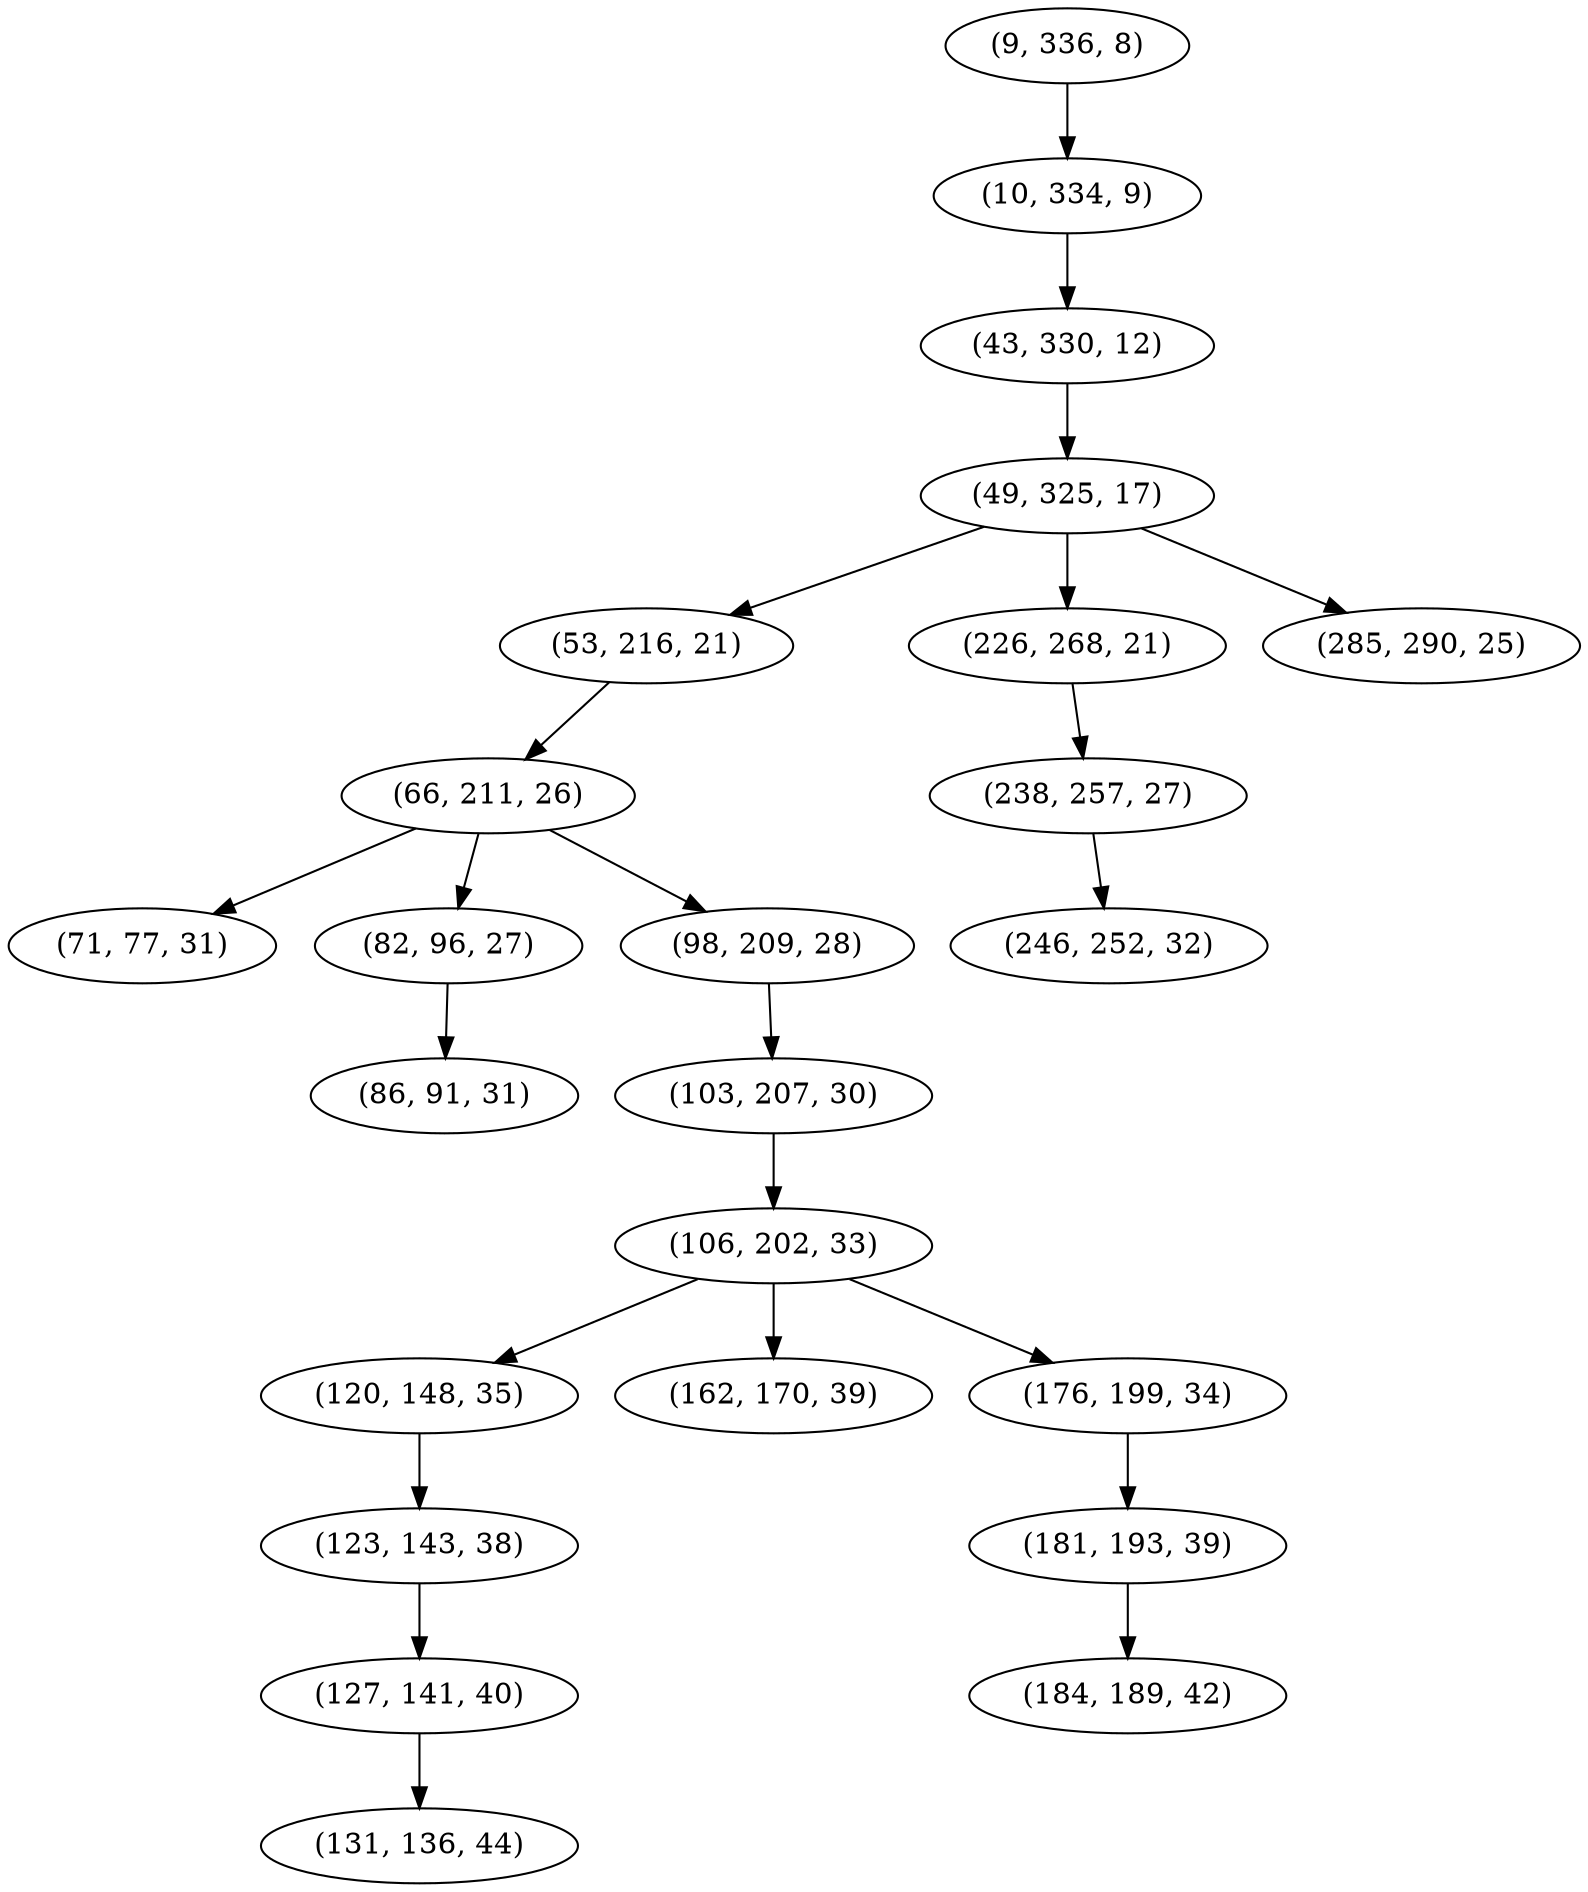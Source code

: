 digraph tree {
    "(9, 336, 8)";
    "(10, 334, 9)";
    "(43, 330, 12)";
    "(49, 325, 17)";
    "(53, 216, 21)";
    "(66, 211, 26)";
    "(71, 77, 31)";
    "(82, 96, 27)";
    "(86, 91, 31)";
    "(98, 209, 28)";
    "(103, 207, 30)";
    "(106, 202, 33)";
    "(120, 148, 35)";
    "(123, 143, 38)";
    "(127, 141, 40)";
    "(131, 136, 44)";
    "(162, 170, 39)";
    "(176, 199, 34)";
    "(181, 193, 39)";
    "(184, 189, 42)";
    "(226, 268, 21)";
    "(238, 257, 27)";
    "(246, 252, 32)";
    "(285, 290, 25)";
    "(9, 336, 8)" -> "(10, 334, 9)";
    "(10, 334, 9)" -> "(43, 330, 12)";
    "(43, 330, 12)" -> "(49, 325, 17)";
    "(49, 325, 17)" -> "(53, 216, 21)";
    "(49, 325, 17)" -> "(226, 268, 21)";
    "(49, 325, 17)" -> "(285, 290, 25)";
    "(53, 216, 21)" -> "(66, 211, 26)";
    "(66, 211, 26)" -> "(71, 77, 31)";
    "(66, 211, 26)" -> "(82, 96, 27)";
    "(66, 211, 26)" -> "(98, 209, 28)";
    "(82, 96, 27)" -> "(86, 91, 31)";
    "(98, 209, 28)" -> "(103, 207, 30)";
    "(103, 207, 30)" -> "(106, 202, 33)";
    "(106, 202, 33)" -> "(120, 148, 35)";
    "(106, 202, 33)" -> "(162, 170, 39)";
    "(106, 202, 33)" -> "(176, 199, 34)";
    "(120, 148, 35)" -> "(123, 143, 38)";
    "(123, 143, 38)" -> "(127, 141, 40)";
    "(127, 141, 40)" -> "(131, 136, 44)";
    "(176, 199, 34)" -> "(181, 193, 39)";
    "(181, 193, 39)" -> "(184, 189, 42)";
    "(226, 268, 21)" -> "(238, 257, 27)";
    "(238, 257, 27)" -> "(246, 252, 32)";
}
